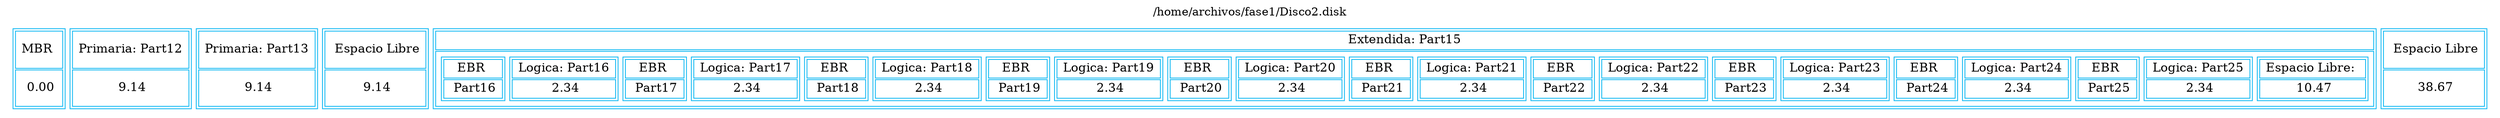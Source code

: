 digraph Gr { 
  graph [ratio=fill];
  graph [bb="0,0,352,154"];
 node [label="\N", fontsize=15, shape=plaintext]; 
 
 labelloc="t"
 label="/home/archivos/fase1/Disco2.disk";Conte [label=< <TABLE BORDER="0" ALIGN="center" COLOR="#0CB7F2"> 
 <TR> 

 <TD> <TABLE BORDER="1" >  <TR  ><TD   BORDER="1"> MBR  </TD></TR> <TR  ><TD   >  0.00 </TD></TR></TABLE> </TD>
 <TD> <TABLE BORDER="1" >  <TR  ><TD   BORDER="1"> Primaria: Part12 </TD></TR> <TR  ><TD   >  9.14 </TD></TR></TABLE> </TD>
 <TD> <TABLE BORDER="1" >  <TR  ><TD   BORDER="1"> Primaria: Part13 </TD></TR> <TR  ><TD   >  9.14 </TD></TR></TABLE> </TD>
 <TD> <TABLE BORDER="1" >  <TR  ><TD  BORDER="1" >  Espacio Libre </TD></TR> <TR  ><TD   >  9.14 </TD></TR></TABLE> </TD>
 <TD> <TABLE BORDER="1" >  <TR  ><TD  BORDER="1" > Extendida: Part15 </TD></TR> <TR  ><TD   > <TABLE BORDER="0" > <TR > 
 <TD> <TABLE BORDER="1" >  <TR  ><TD  BORDER="1" > EBR  </TD></TR> <TR  ><TD   >  Part16 </TD></TR></TABLE> </TD>
 <TD> <TABLE BORDER="1" >  <TR  ><TD  BORDER="1" > Logica: Part16 </TD></TR> <TR  ><TD   >  2.34 </TD></TR></TABLE> </TD>
 <TD> <TABLE BORDER="1" >  <TR  ><TD  BORDER="1" > EBR  </TD></TR> <TR  ><TD   >  Part17 </TD></TR></TABLE> </TD>
 <TD> <TABLE BORDER="1" >  <TR  ><TD  BORDER="1" > Logica: Part17 </TD></TR> <TR  ><TD   >  2.34 </TD></TR></TABLE> </TD>
 <TD> <TABLE BORDER="1" >  <TR  ><TD  BORDER="1" > EBR  </TD></TR> <TR  ><TD   >  Part18 </TD></TR></TABLE> </TD>
 <TD> <TABLE BORDER="1" >  <TR  ><TD  BORDER="1" > Logica: Part18 </TD></TR> <TR  ><TD   >  2.34 </TD></TR></TABLE> </TD>
 <TD> <TABLE BORDER="1" >  <TR  ><TD  BORDER="1" > EBR  </TD></TR> <TR  ><TD   >  Part19 </TD></TR></TABLE> </TD>
 <TD> <TABLE BORDER="1" >  <TR  ><TD  BORDER="1" > Logica: Part19 </TD></TR> <TR  ><TD   >  2.34 </TD></TR></TABLE> </TD>
 <TD> <TABLE BORDER="1" >  <TR  ><TD  BORDER="1" > EBR  </TD></TR> <TR  ><TD   >  Part20 </TD></TR></TABLE> </TD>
 <TD> <TABLE BORDER="1" >  <TR  ><TD  BORDER="1" > Logica: Part20 </TD></TR> <TR  ><TD   >  2.34 </TD></TR></TABLE> </TD>
 <TD> <TABLE BORDER="1" >  <TR  ><TD  BORDER="1" > EBR  </TD></TR> <TR  ><TD   >  Part21 </TD></TR></TABLE> </TD>
 <TD> <TABLE BORDER="1" >  <TR  ><TD  BORDER="1" > Logica: Part21 </TD></TR> <TR  ><TD   >  2.34 </TD></TR></TABLE> </TD>
 <TD> <TABLE BORDER="1" >  <TR  ><TD  BORDER="1" > EBR  </TD></TR> <TR  ><TD   >  Part22 </TD></TR></TABLE> </TD>
 <TD> <TABLE BORDER="1" >  <TR  ><TD  BORDER="1" > Logica: Part22 </TD></TR> <TR  ><TD   >  2.34 </TD></TR></TABLE> </TD>
 <TD> <TABLE BORDER="1" >  <TR  ><TD  BORDER="1" > EBR  </TD></TR> <TR  ><TD   >  Part23 </TD></TR></TABLE> </TD>
 <TD> <TABLE BORDER="1" >  <TR  ><TD  BORDER="1" > Logica: Part23 </TD></TR> <TR  ><TD   >  2.34 </TD></TR></TABLE> </TD>
 <TD> <TABLE BORDER="1" >  <TR  ><TD  BORDER="1" > EBR  </TD></TR> <TR  ><TD   >  Part24 </TD></TR></TABLE> </TD>
 <TD> <TABLE BORDER="1" >  <TR  ><TD  BORDER="1" > Logica: Part24 </TD></TR> <TR  ><TD   >  2.34 </TD></TR></TABLE> </TD>
 <TD> <TABLE BORDER="1" >  <TR  ><TD  BORDER="1" > EBR  </TD></TR> <TR  ><TD   >  Part25 </TD></TR></TABLE> </TD>
 <TD> <TABLE BORDER="1" >  <TR  ><TD  BORDER="1" > Logica: Part25 </TD></TR> <TR  ><TD   >  2.34 </TD></TR></TABLE> </TD>
 <TD> <TABLE BORDER="1" >  <TR  ><TD  BORDER="1" > Espacio Libre:  </TD></TR> <TR  ><TD   >  10.47 </TD></TR></TABLE> </TD> </TR> </TABLE> </TD></TR></TABLE> </TD>
 <TD> <TABLE BORDER="1" >  <TR  ><TD  BORDER="1" >  Espacio Libre </TD></TR> <TR  ><TD   >  38.67 </TD></TR></TABLE> </TD>
 </TR> </TABLE> 
 >]; 
} 